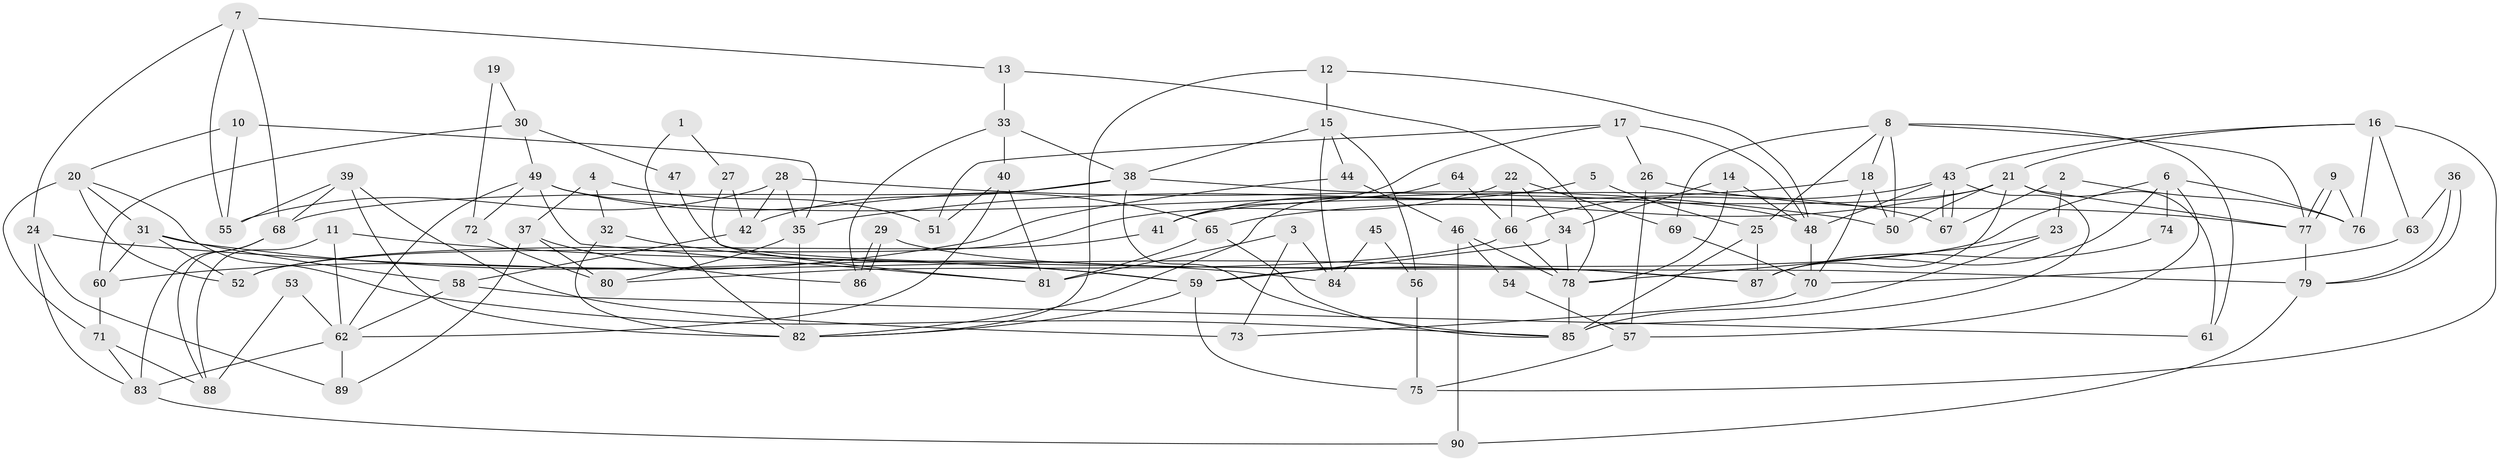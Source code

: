 // coarse degree distribution, {7: 0.08928571428571429, 5: 0.08928571428571429, 10: 0.03571428571428571, 8: 0.017857142857142856, 2: 0.16071428571428573, 3: 0.23214285714285715, 4: 0.25, 11: 0.017857142857142856, 9: 0.03571428571428571, 6: 0.07142857142857142}
// Generated by graph-tools (version 1.1) at 2025/51/03/04/25 22:51:20]
// undirected, 90 vertices, 180 edges
graph export_dot {
  node [color=gray90,style=filled];
  1;
  2;
  3;
  4;
  5;
  6;
  7;
  8;
  9;
  10;
  11;
  12;
  13;
  14;
  15;
  16;
  17;
  18;
  19;
  20;
  21;
  22;
  23;
  24;
  25;
  26;
  27;
  28;
  29;
  30;
  31;
  32;
  33;
  34;
  35;
  36;
  37;
  38;
  39;
  40;
  41;
  42;
  43;
  44;
  45;
  46;
  47;
  48;
  49;
  50;
  51;
  52;
  53;
  54;
  55;
  56;
  57;
  58;
  59;
  60;
  61;
  62;
  63;
  64;
  65;
  66;
  67;
  68;
  69;
  70;
  71;
  72;
  73;
  74;
  75;
  76;
  77;
  78;
  79;
  80;
  81;
  82;
  83;
  84;
  85;
  86;
  87;
  88;
  89;
  90;
  1 -- 27;
  1 -- 82;
  2 -- 23;
  2 -- 67;
  2 -- 76;
  3 -- 84;
  3 -- 73;
  3 -- 81;
  4 -- 37;
  4 -- 51;
  4 -- 32;
  5 -- 25;
  5 -- 41;
  6 -- 76;
  6 -- 87;
  6 -- 57;
  6 -- 59;
  6 -- 74;
  7 -- 13;
  7 -- 68;
  7 -- 24;
  7 -- 55;
  8 -- 18;
  8 -- 77;
  8 -- 25;
  8 -- 50;
  8 -- 61;
  8 -- 69;
  9 -- 77;
  9 -- 77;
  9 -- 76;
  10 -- 20;
  10 -- 55;
  10 -- 35;
  11 -- 59;
  11 -- 62;
  11 -- 88;
  12 -- 15;
  12 -- 48;
  12 -- 82;
  13 -- 33;
  13 -- 78;
  14 -- 78;
  14 -- 34;
  14 -- 48;
  15 -- 44;
  15 -- 38;
  15 -- 56;
  15 -- 84;
  16 -- 43;
  16 -- 21;
  16 -- 63;
  16 -- 75;
  16 -- 76;
  17 -- 48;
  17 -- 26;
  17 -- 41;
  17 -- 51;
  18 -- 35;
  18 -- 50;
  18 -- 70;
  19 -- 30;
  19 -- 72;
  20 -- 85;
  20 -- 52;
  20 -- 31;
  20 -- 71;
  21 -- 61;
  21 -- 87;
  21 -- 41;
  21 -- 50;
  21 -- 65;
  21 -- 77;
  22 -- 69;
  22 -- 52;
  22 -- 34;
  22 -- 66;
  23 -- 78;
  23 -- 85;
  24 -- 83;
  24 -- 87;
  24 -- 89;
  25 -- 85;
  25 -- 87;
  26 -- 57;
  26 -- 77;
  27 -- 42;
  27 -- 81;
  28 -- 50;
  28 -- 35;
  28 -- 42;
  28 -- 55;
  29 -- 87;
  29 -- 86;
  29 -- 86;
  30 -- 49;
  30 -- 60;
  30 -- 47;
  31 -- 58;
  31 -- 52;
  31 -- 60;
  31 -- 84;
  32 -- 59;
  32 -- 82;
  33 -- 40;
  33 -- 38;
  33 -- 86;
  34 -- 59;
  34 -- 78;
  35 -- 82;
  35 -- 80;
  36 -- 79;
  36 -- 79;
  36 -- 63;
  37 -- 86;
  37 -- 80;
  37 -- 89;
  38 -- 85;
  38 -- 48;
  38 -- 42;
  38 -- 68;
  39 -- 82;
  39 -- 55;
  39 -- 68;
  39 -- 73;
  40 -- 81;
  40 -- 62;
  40 -- 51;
  41 -- 52;
  42 -- 58;
  43 -- 67;
  43 -- 67;
  43 -- 66;
  43 -- 48;
  43 -- 85;
  44 -- 60;
  44 -- 46;
  45 -- 56;
  45 -- 84;
  46 -- 78;
  46 -- 90;
  46 -- 54;
  47 -- 79;
  48 -- 70;
  49 -- 62;
  49 -- 81;
  49 -- 65;
  49 -- 67;
  49 -- 72;
  53 -- 88;
  53 -- 62;
  54 -- 57;
  56 -- 75;
  57 -- 75;
  58 -- 62;
  58 -- 61;
  59 -- 82;
  59 -- 75;
  60 -- 71;
  62 -- 89;
  62 -- 83;
  63 -- 70;
  64 -- 66;
  64 -- 82;
  65 -- 81;
  65 -- 85;
  66 -- 78;
  66 -- 80;
  68 -- 83;
  68 -- 88;
  69 -- 70;
  70 -- 73;
  71 -- 88;
  71 -- 83;
  72 -- 80;
  74 -- 87;
  77 -- 79;
  78 -- 85;
  79 -- 90;
  83 -- 90;
}
